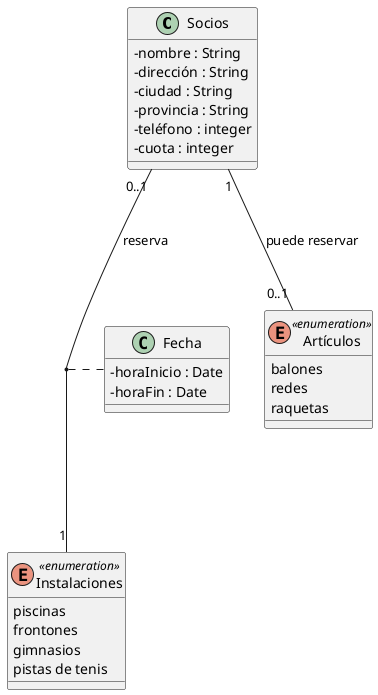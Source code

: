 @startuml
'https://plantuml.com/sequence-diagram

skinparam classAttributeIconSize 0

Socios "0..1" --- "1" Instalaciones : reserva
Socios "1" --- "0..1" Artículos : puede reservar
(Instalaciones, Socios) .. Fecha

enum Instalaciones <<enumeration>> {
    piscinas
    frontones
    gimnasios
    pistas de tenis
}
class Socios {
    - nombre : String
    - dirección : String
    - ciudad : String
    - provincia : String
    - teléfono : integer
    - cuota : integer
}
enum Artículos <<enumeration>> {
    balones
    redes
    raquetas
}
class Fecha {
    - horaInicio : Date
    - horaFin : Date
}

@enduml